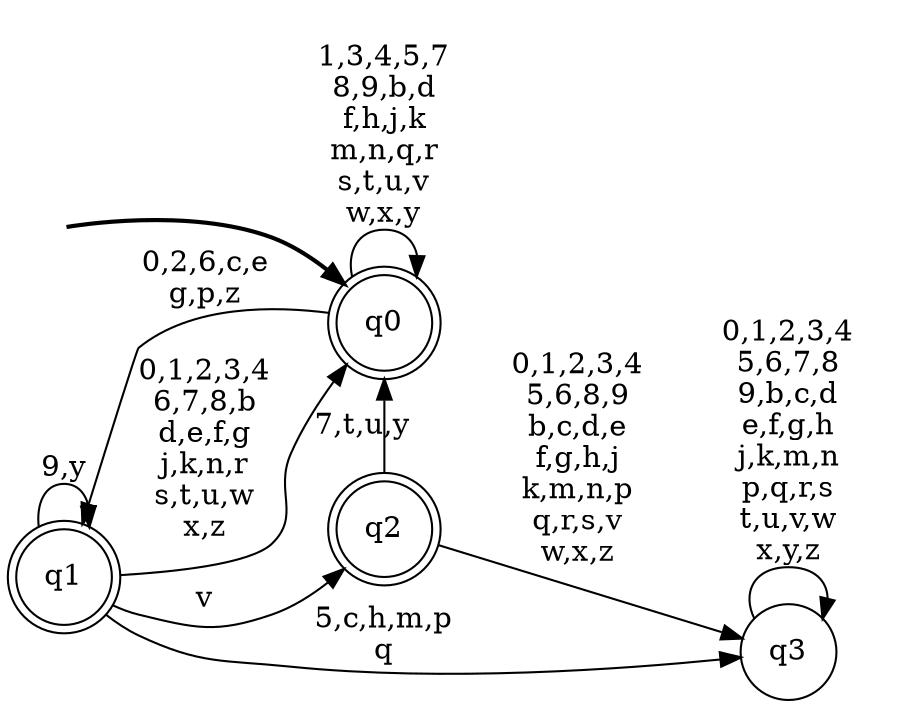 digraph BlueStar {
__start0 [style = invis, shape = none, label = "", width = 0, height = 0];

rankdir=LR;
size="8,5";

s0 [style="rounded,filled", color="black", fillcolor="white" shape="doublecircle", label="q0"];
s1 [style="rounded,filled", color="black", fillcolor="white" shape="doublecircle", label="q1"];
s2 [style="rounded,filled", color="black", fillcolor="white" shape="doublecircle", label="q2"];
s3 [style="filled", color="black", fillcolor="white" shape="circle", label="q3"];
subgraph cluster_main { 
	graph [pad=".75", ranksep="0.15", nodesep="0.15"];
	 style=invis; 
	__start0 -> s0 [penwidth=2];
}
s0 -> s0 [label="1,3,4,5,7\n8,9,b,d\nf,h,j,k\nm,n,q,r\ns,t,u,v\nw,x,y"];
s0 -> s1 [label="0,2,6,c,e\ng,p,z"];
s1 -> s0 [label="0,1,2,3,4\n6,7,8,b\nd,e,f,g\nj,k,n,r\ns,t,u,w\nx,z"];
s1 -> s1 [label="9,y"];
s1 -> s2 [label="v"];
s1 -> s3 [label="5,c,h,m,p\nq"];
s2 -> s0 [label="7,t,u,y"];
s2 -> s3 [label="0,1,2,3,4\n5,6,8,9\nb,c,d,e\nf,g,h,j\nk,m,n,p\nq,r,s,v\nw,x,z"];
s3 -> s3 [label="0,1,2,3,4\n5,6,7,8\n9,b,c,d\ne,f,g,h\nj,k,m,n\np,q,r,s\nt,u,v,w\nx,y,z"];

}